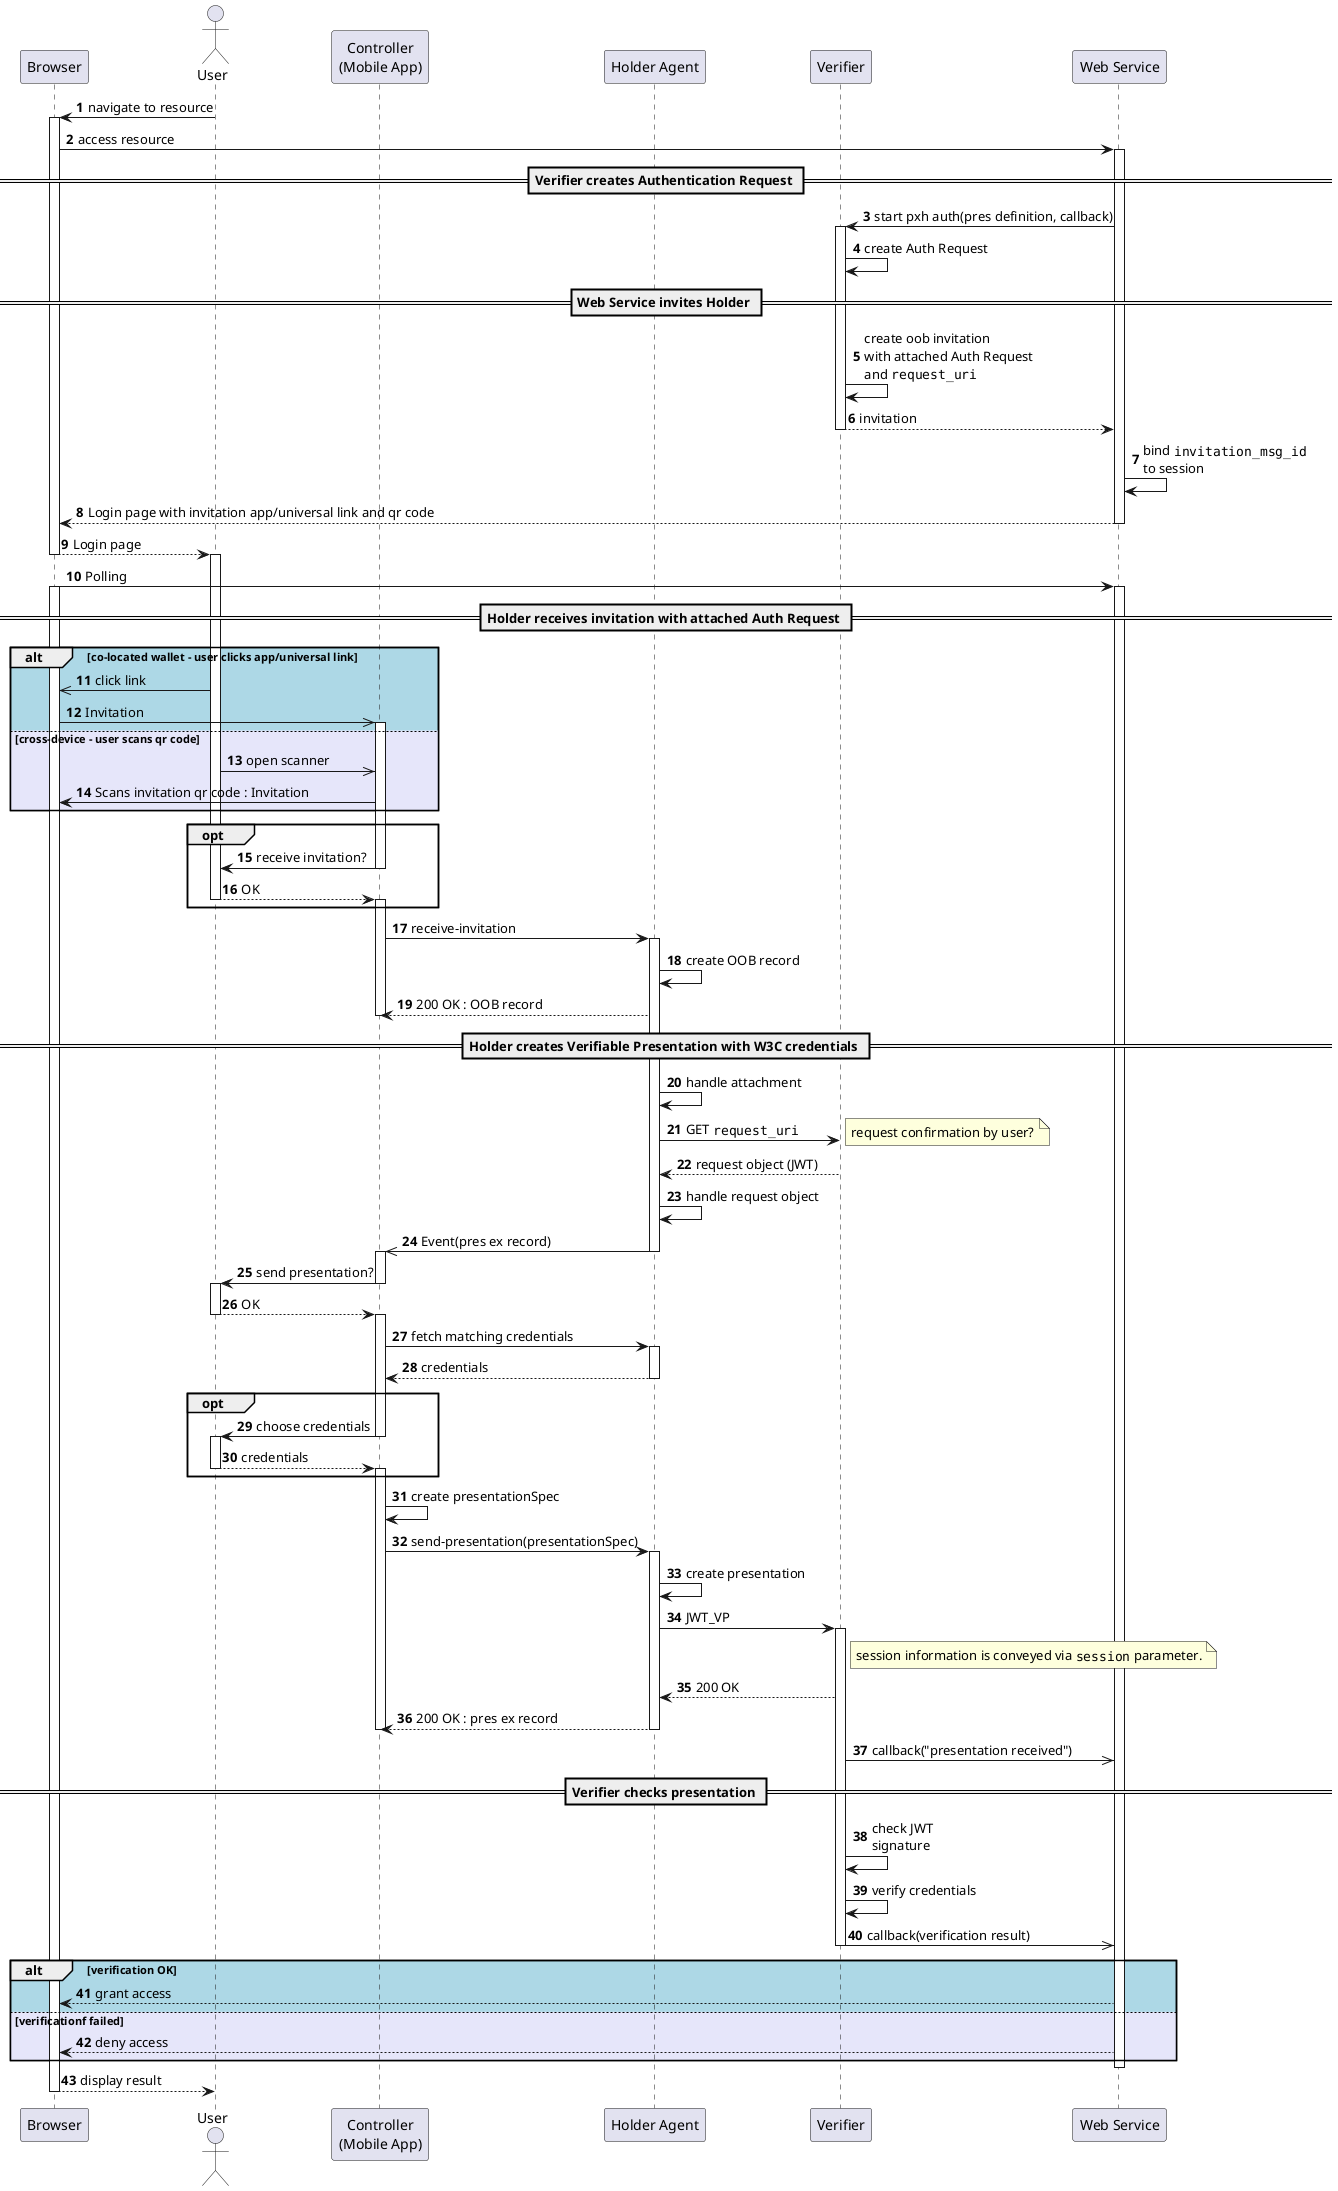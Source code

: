 @startuml
'https://plantuml.com/sequence-diagram

skinparam BoxPadding 10
autonumber

participant Browser
actor User
participant "Controller\n(Mobile App)" as Controller
participant "Holder Agent" as HolderAgent
participant Verifier
participant "Web Service" as Webservice


User    -> Browser    : navigate to resource
activate Browser
Browser -> Webservice : access resource

== Verifier creates Authentication Request ==

activate Webservice
Verifier <- Webservice : start pxh auth(pres definition, callback)
activate Verifier
Verifier -> Verifier : create Auth Request

== Web Service invites Holder ==
Verifier  -> Verifier   : create oob invitation\nwith attached Auth Request\nand ""request_uri""
Verifier --> Webservice : invitation
deactivate Verifier
Webservice  -> Webservice : bind ""invitation_msg_id"" \nto session
Webservice --> Browser    : Login page with invitation app/universal link and qr code
deactivate Webservice
User       <-- Browser    : Login page
deactivate Browser
activate User
Browser -> Webservice : Polling
activate Browser
activate Webservice

== Holder receives invitation with attached Auth Request ==

alt #lightblue co-located wallet - user clicks app/universal link
    User    ->> Browser    : click link
    Browser ->> Controller : Invitation
    activate Controller
else #lavender cross-device - user scans qr code
    User       ->> Controller : open scanner
    Controller  -> Browser    : Scans invitation qr code : Invitation
end

opt
    User <-  Controller : receive invitation?
    deactivate Controller
    User --> Controller : OK
    deactivate User
    activate Controller
end

Controller -> HolderAgent : receive-invitation
activate HolderAgent
HolderAgent -> HolderAgent : create OOB record
Controller <-- HolderAgent : 200 OK : OOB record

== Holder creates Verifiable Presentation with W3C credentials ==

deactivate Controller
HolderAgent  -> HolderAgent : handle attachment
HolderAgent  -> Verifier    : GET ""request_uri""
note right                  : request confirmation by user?
HolderAgent <-- Verifier    : request object (JWT)
HolderAgent  -> HolderAgent : handle request object
HolderAgent ->> Controller  : Event(pres ex record)
deactivate HolderAgent
activate Controller
User <-  Controller : send presentation?
deactivate Controller
activate User
User --> Controller : OK
deactivate User
activate Controller
Controller -> HolderAgent : fetch matching credentials
activate HolderAgent
Controller <-- HolderAgent : credentials
deactivate HolderAgent

opt
    User <- Controller  : choose credentials
    deactivate Controller
    activate User
    User --> Controller : credentials
    deactivate User
    activate Controller
end

Controller -> Controller  : create presentationSpec
Controller -> HolderAgent : send-presentation(presentationSpec)
activate HolderAgent
HolderAgent -> HolderAgent : create presentation
HolderAgent ->  Verifier : JWT_VP
note right of Verifier : session information is conveyed via ""session"" parameter.
activate Verifier
HolderAgent <-- Verifier   : 200 OK
Controller  <-- HolderAgent : 200 OK : pres ex record
deactivate HolderAgent
deactivate Controller
Verifier    ->> Webservice : callback("presentation received")

== Verifier checks presentation ==

Verifier  -> Verifier   : check JWT\nsignature
Verifier  -> Verifier   : verify credentials
Verifier ->> Webservice : callback(verification result)
deactivate Verifier

alt #lightblue verification OK
    Browser <-- Webservice : grant access
else #lavender verificationf failed
    Browser <-- Webservice : deny access
end

deactivate Webservice
Browser --> User : display result
deactivate Browser
deactivate Controller
deactivate User

@enduml